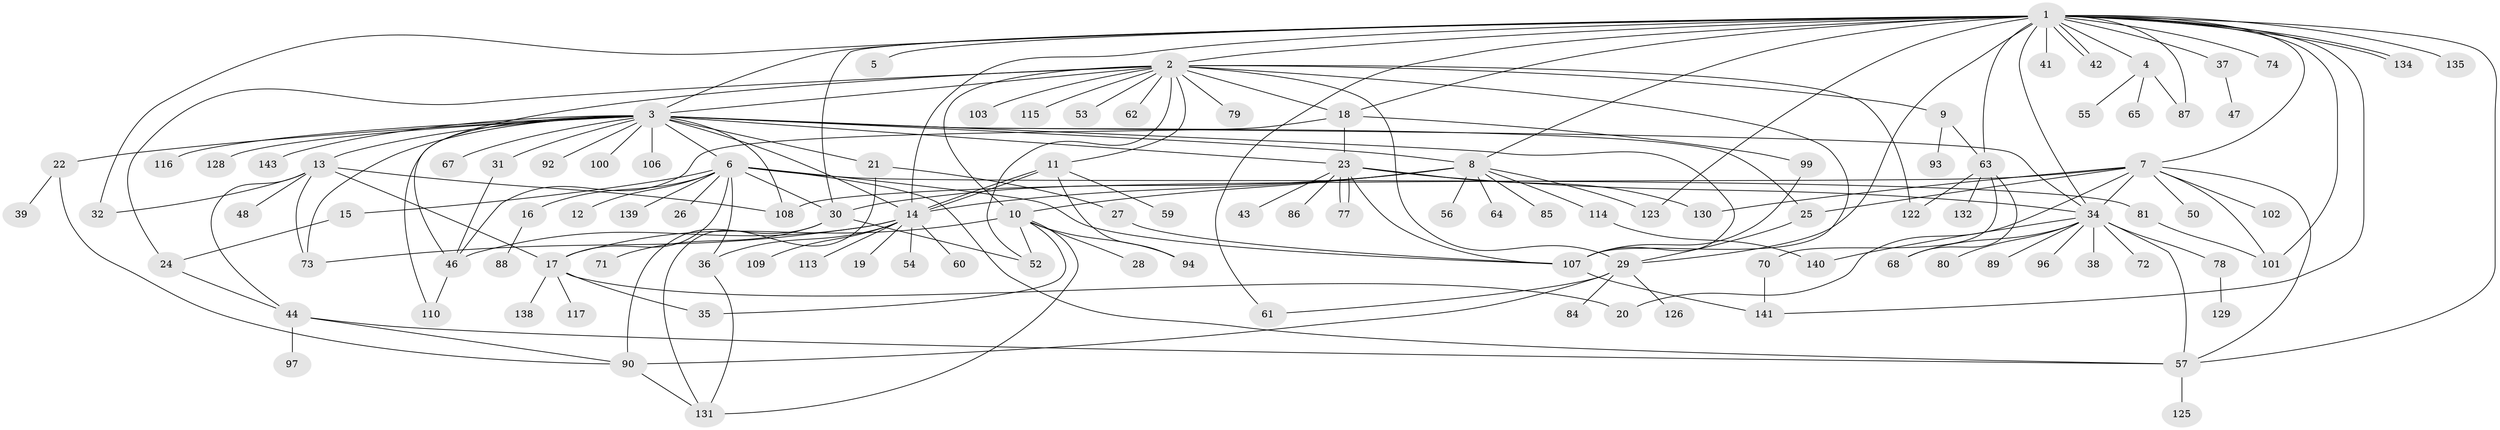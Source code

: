 // original degree distribution, {29: 0.006993006993006993, 18: 0.006993006993006993, 23: 0.006993006993006993, 4: 0.04895104895104895, 1: 0.46153846153846156, 13: 0.013986013986013986, 9: 0.013986013986013986, 10: 0.006993006993006993, 6: 0.02097902097902098, 7: 0.027972027972027972, 14: 0.006993006993006993, 2: 0.23776223776223776, 5: 0.04195804195804196, 3: 0.0979020979020979}
// Generated by graph-tools (version 1.1) at 2025/41/03/06/25 10:41:47]
// undirected, 114 vertices, 179 edges
graph export_dot {
graph [start="1"]
  node [color=gray90,style=filled];
  1 [super="+133"];
  2 [super="+137"];
  3 [super="+121"];
  4 [super="+45"];
  5;
  6 [super="+51"];
  7 [super="+66"];
  8 [super="+111"];
  9 [super="+82"];
  10 [super="+83"];
  11 [super="+40"];
  12;
  13 [super="+112"];
  14 [super="+49"];
  15;
  16;
  17 [super="+104"];
  18;
  19;
  20 [super="+75"];
  21 [super="+124"];
  22;
  23 [super="+33"];
  24 [super="+136"];
  25;
  26;
  27;
  28;
  29 [super="+58"];
  30 [super="+118"];
  31;
  32 [super="+120"];
  34 [super="+142"];
  35;
  36;
  37;
  38;
  39;
  41;
  42;
  43;
  44 [super="+76"];
  46;
  47;
  48;
  50;
  52 [super="+91"];
  53;
  54;
  55;
  56;
  57 [super="+98"];
  59;
  60;
  61;
  62;
  63 [super="+69"];
  64;
  65;
  67;
  68;
  70;
  71;
  72;
  73 [super="+105"];
  74;
  77;
  78;
  79;
  80;
  81;
  84;
  85;
  86;
  87;
  88;
  89;
  90;
  92 [super="+119"];
  93;
  94 [super="+95"];
  96;
  97;
  99;
  100;
  101;
  102;
  103;
  106;
  107 [super="+127"];
  108;
  109;
  110;
  113;
  114;
  115;
  116;
  117;
  122;
  123;
  125;
  126;
  128;
  129;
  130;
  131;
  132;
  134;
  135;
  138;
  139;
  140;
  141;
  143;
  1 -- 2;
  1 -- 3;
  1 -- 4;
  1 -- 5;
  1 -- 7;
  1 -- 8;
  1 -- 14;
  1 -- 18;
  1 -- 29;
  1 -- 30;
  1 -- 32;
  1 -- 37;
  1 -- 41;
  1 -- 42;
  1 -- 42;
  1 -- 57;
  1 -- 61;
  1 -- 63;
  1 -- 74;
  1 -- 87;
  1 -- 101;
  1 -- 123;
  1 -- 134;
  1 -- 134;
  1 -- 135;
  1 -- 141;
  1 -- 34;
  2 -- 3;
  2 -- 9;
  2 -- 10;
  2 -- 11;
  2 -- 18;
  2 -- 24;
  2 -- 29;
  2 -- 46;
  2 -- 53;
  2 -- 62;
  2 -- 79;
  2 -- 103;
  2 -- 115;
  2 -- 122;
  2 -- 52;
  2 -- 107;
  3 -- 6;
  3 -- 8;
  3 -- 13;
  3 -- 14;
  3 -- 21;
  3 -- 22;
  3 -- 23;
  3 -- 25;
  3 -- 31;
  3 -- 67;
  3 -- 73;
  3 -- 92;
  3 -- 100;
  3 -- 106;
  3 -- 107;
  3 -- 108;
  3 -- 110;
  3 -- 116;
  3 -- 128;
  3 -- 143;
  3 -- 34;
  4 -- 55;
  4 -- 87;
  4 -- 65;
  6 -- 12;
  6 -- 15;
  6 -- 16;
  6 -- 17;
  6 -- 26;
  6 -- 30;
  6 -- 36;
  6 -- 81;
  6 -- 107;
  6 -- 139;
  6 -- 57;
  7 -- 20;
  7 -- 25;
  7 -- 34;
  7 -- 50;
  7 -- 102;
  7 -- 108;
  7 -- 130;
  7 -- 57;
  7 -- 101;
  8 -- 10;
  8 -- 56;
  8 -- 64;
  8 -- 85;
  8 -- 114;
  8 -- 123;
  8 -- 30;
  8 -- 14;
  9 -- 93;
  9 -- 63;
  10 -- 17;
  10 -- 28;
  10 -- 35;
  10 -- 52;
  10 -- 131;
  10 -- 94;
  11 -- 14;
  11 -- 14;
  11 -- 59;
  11 -- 94;
  13 -- 32;
  13 -- 48;
  13 -- 73;
  13 -- 108;
  13 -- 44;
  13 -- 17;
  14 -- 19;
  14 -- 36;
  14 -- 46;
  14 -- 54;
  14 -- 60;
  14 -- 73;
  14 -- 109;
  14 -- 113;
  15 -- 24;
  16 -- 88;
  17 -- 35;
  17 -- 117;
  17 -- 138;
  17 -- 20;
  18 -- 23;
  18 -- 46;
  18 -- 99;
  21 -- 27;
  21 -- 131;
  22 -- 39;
  22 -- 90;
  23 -- 77;
  23 -- 77;
  23 -- 86;
  23 -- 34;
  23 -- 43;
  23 -- 130;
  23 -- 107;
  24 -- 44;
  25 -- 29;
  27 -- 107;
  29 -- 61;
  29 -- 84;
  29 -- 90;
  29 -- 126;
  30 -- 71;
  30 -- 90;
  30 -- 52;
  31 -- 46;
  34 -- 38;
  34 -- 57;
  34 -- 68;
  34 -- 72;
  34 -- 78;
  34 -- 80;
  34 -- 89;
  34 -- 96;
  34 -- 140;
  36 -- 131;
  37 -- 47;
  44 -- 97;
  44 -- 57;
  44 -- 90;
  46 -- 110;
  57 -- 125;
  63 -- 68;
  63 -- 70;
  63 -- 122;
  63 -- 132;
  70 -- 141;
  78 -- 129;
  81 -- 101;
  90 -- 131;
  99 -- 107;
  107 -- 141;
  114 -- 140;
}
